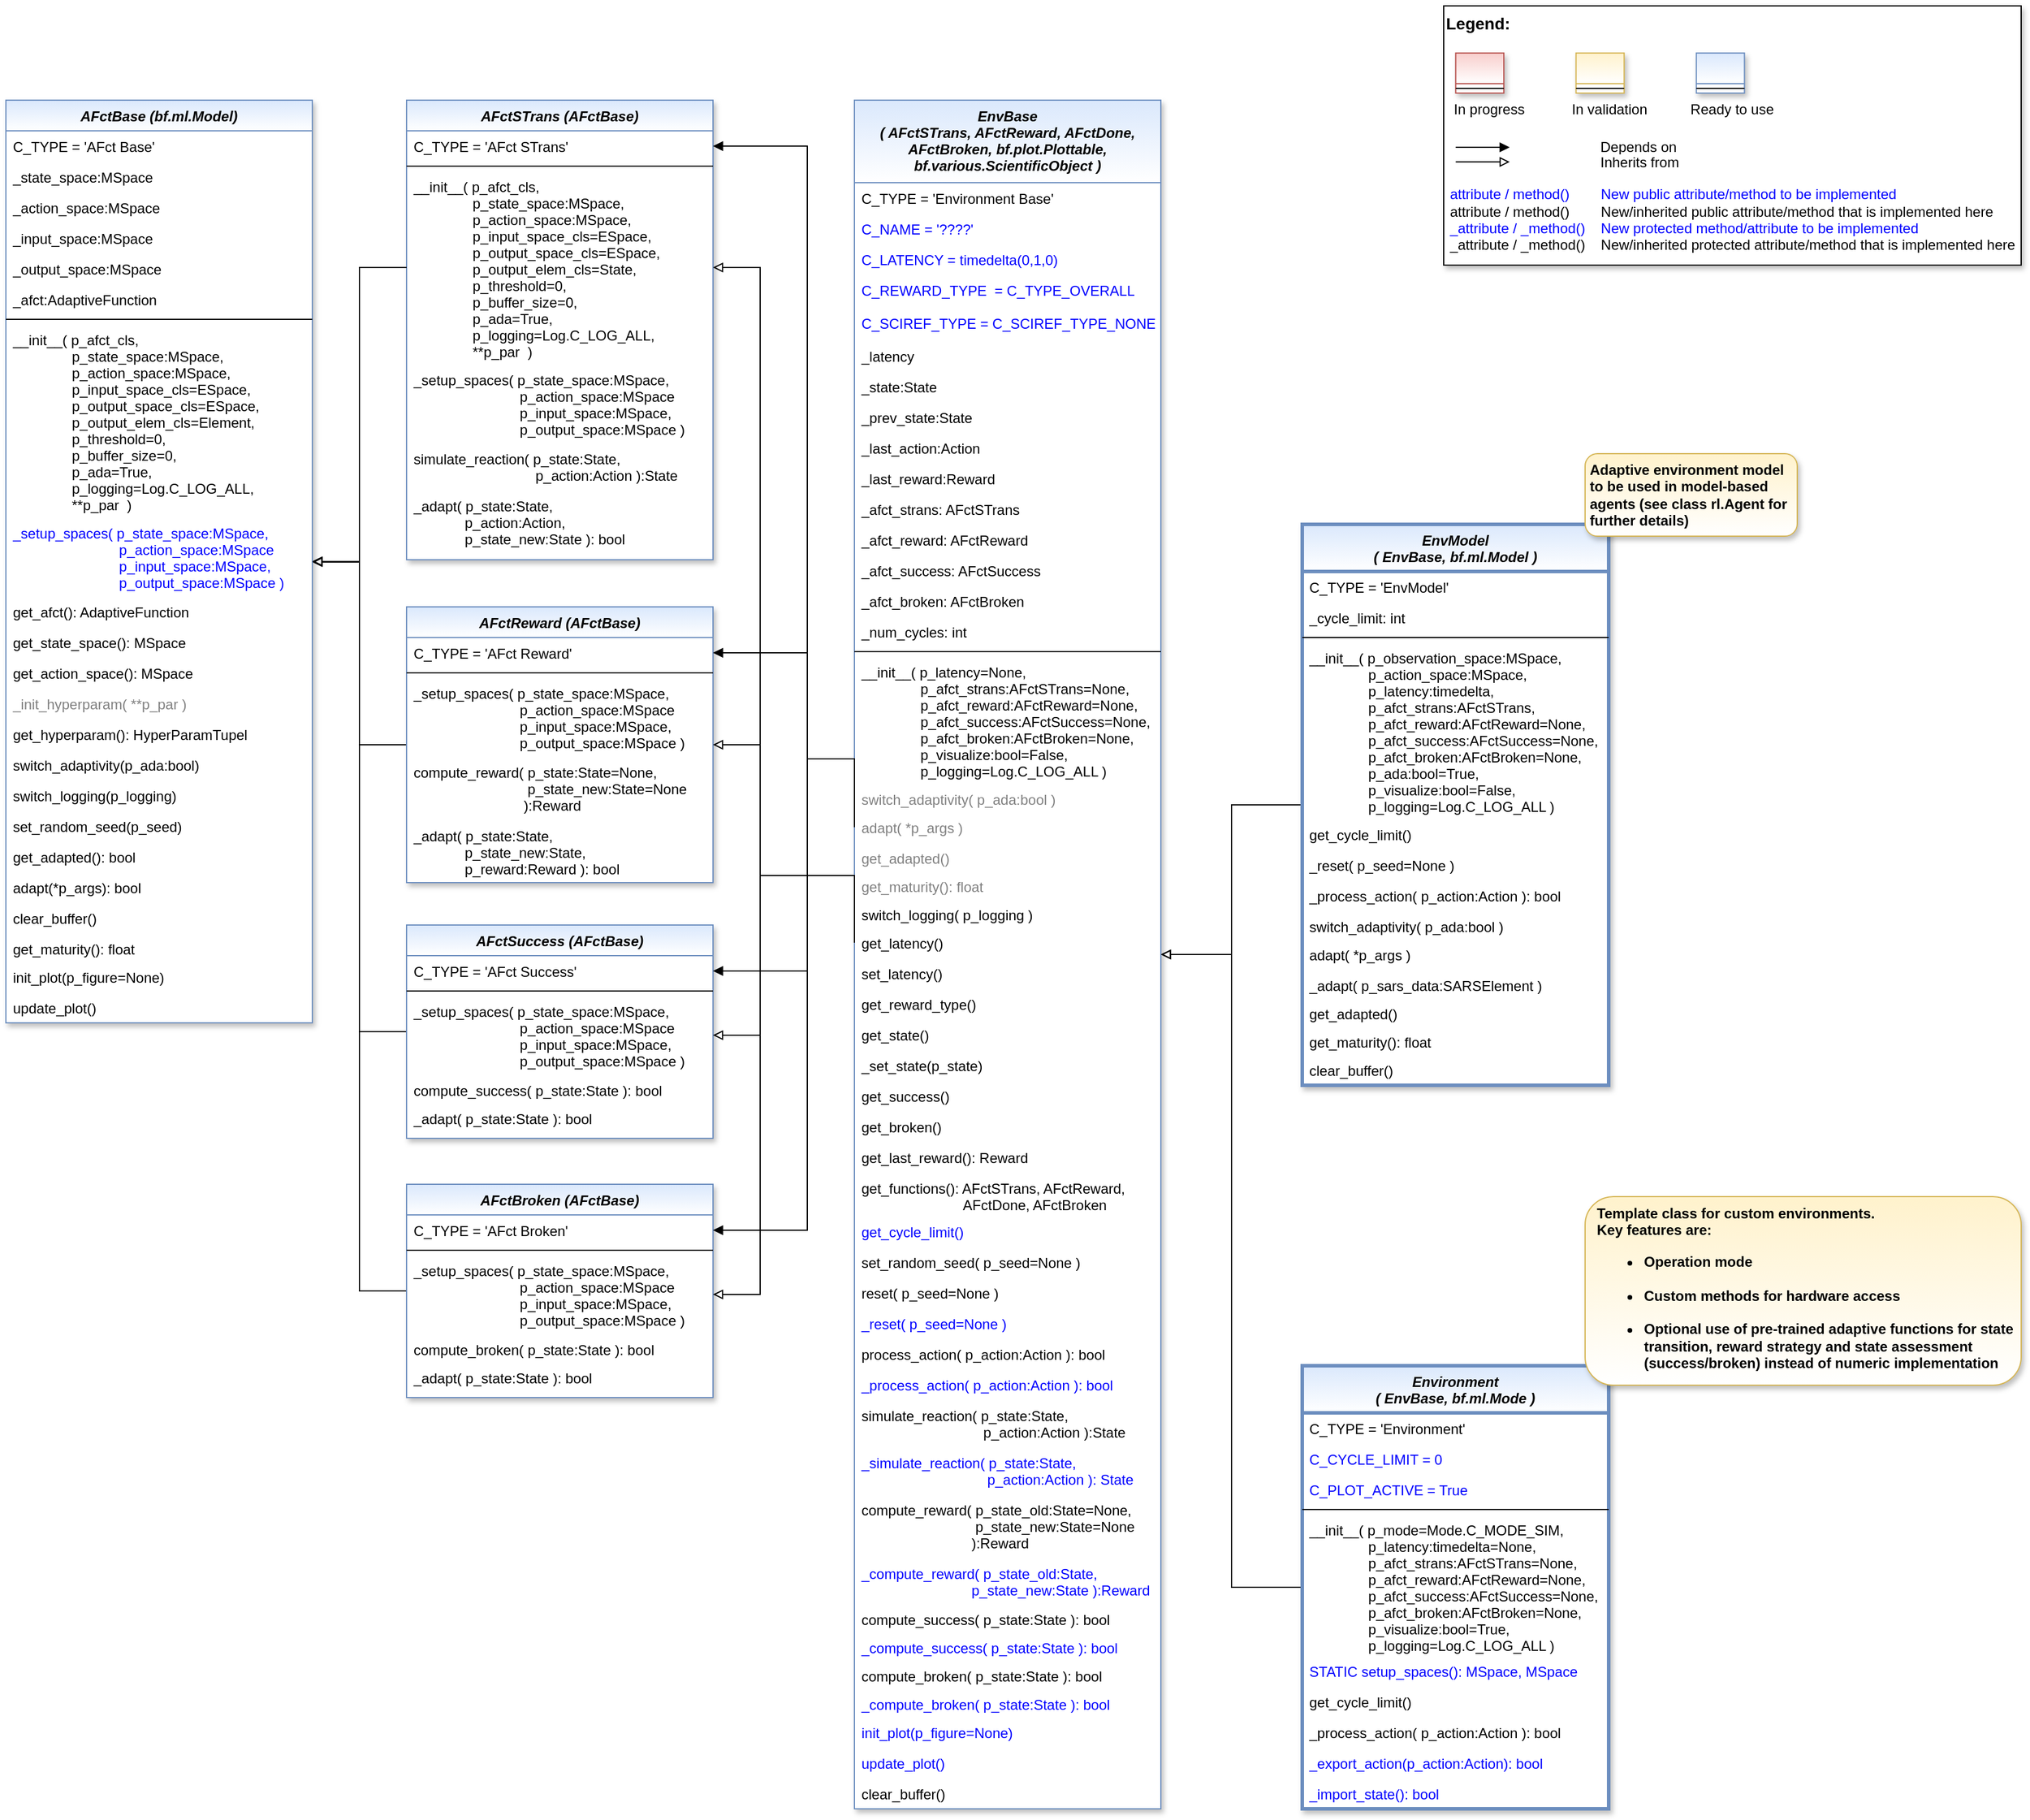 <mxfile version="20.2.8" type="device"><diagram id="C5RBs43oDa-KdzZeNtuy" name="Page-1"><mxGraphModel dx="2810" dy="1265" grid="1" gridSize="10" guides="1" tooltips="1" connect="1" arrows="1" fold="1" page="1" pageScale="1" pageWidth="2336" pageHeight="1654" math="0" shadow="0"><root><mxCell id="WIyWlLk6GJQsqaUBKTNV-0"/><mxCell id="WIyWlLk6GJQsqaUBKTNV-1" parent="WIyWlLk6GJQsqaUBKTNV-0"/><mxCell id="C6aBNJorPjyJJUNLM00n-4" style="edgeStyle=orthogonalEdgeStyle;rounded=0;orthogonalLoop=1;jettySize=auto;html=1;endArrow=block;endFill=0;" parent="WIyWlLk6GJQsqaUBKTNV-1" source="uryo6djWwB9KvB10PPW3-9" target="Yf6gx2YHQmqgPu_oZxqH-0" edge="1"><mxGeometry relative="1" as="geometry"/></mxCell><mxCell id="uryo6djWwB9KvB10PPW3-9" value="Environment &#10;( EnvBase, bf.ml.Mode )" style="swimlane;fontStyle=3;align=center;verticalAlign=top;childLayout=stackLayout;horizontal=1;startSize=40;horizontalStack=0;resizeParent=1;resizeLast=0;collapsible=1;marginBottom=0;rounded=0;shadow=1;strokeWidth=3;fillColor=#dae8fc;strokeColor=#6c8ebf;gradientColor=#ffffff;swimlaneFillColor=#ffffff;" parent="WIyWlLk6GJQsqaUBKTNV-1" vertex="1"><mxGeometry x="1140" y="1194" width="260" height="376" as="geometry"><mxRectangle x="230" y="140" width="160" height="26" as="alternateBounds"/></mxGeometry></mxCell><mxCell id="uryo6djWwB9KvB10PPW3-32" value="C_TYPE = 'Environment'" style="text;align=left;verticalAlign=top;spacingLeft=4;spacingRight=4;overflow=hidden;rotatable=0;points=[[0,0.5],[1,0.5]];portConstraint=eastwest;" parent="uryo6djWwB9KvB10PPW3-9" vertex="1"><mxGeometry y="40" width="260" height="26" as="geometry"/></mxCell><mxCell id="imDiJyJ-l1XG2hje_M3p-0" value="C_CYCLE_LIMIT = 0" style="text;align=left;verticalAlign=top;spacingLeft=4;spacingRight=4;overflow=hidden;rotatable=0;points=[[0,0.5],[1,0.5]];portConstraint=eastwest;fontColor=#0000FF;" parent="uryo6djWwB9KvB10PPW3-9" vertex="1"><mxGeometry y="66" width="260" height="26" as="geometry"/></mxCell><mxCell id="SXX4N9QSsSpDP2Yuh1ci-2" value="C_PLOT_ACTIVE = True" style="text;align=left;verticalAlign=top;spacingLeft=4;spacingRight=4;overflow=hidden;rotatable=0;points=[[0,0.5],[1,0.5]];portConstraint=eastwest;fontColor=#0000FF;" vertex="1" parent="uryo6djWwB9KvB10PPW3-9"><mxGeometry y="92" width="260" height="26" as="geometry"/></mxCell><mxCell id="uryo6djWwB9KvB10PPW3-10" value="" style="line;html=1;strokeWidth=1;align=left;verticalAlign=middle;spacingTop=-1;spacingLeft=3;spacingRight=3;rotatable=0;labelPosition=right;points=[];portConstraint=eastwest;" parent="uryo6djWwB9KvB10PPW3-9" vertex="1"><mxGeometry y="118" width="260" height="8" as="geometry"/></mxCell><mxCell id="q_jfVPxG-JSQslqw7XEv-21" value="__init__( p_mode=Mode.C_MODE_SIM,&#10;               p_latency:timedelta=None, &#10;               p_afct_strans:AFctSTrans=None,&#10;               p_afct_reward:AFctReward=None,&#10;               p_afct_success:AFctSuccess=None,&#10;               p_afct_broken:AFctBroken=None,&#10;               p_visualize:bool=True,&#10;               p_logging=Log.C_LOG_ALL )" style="text;align=left;verticalAlign=top;spacingLeft=4;spacingRight=4;overflow=hidden;rotatable=0;points=[[0,0.5],[1,0.5]];portConstraint=eastwest;" parent="uryo6djWwB9KvB10PPW3-9" vertex="1"><mxGeometry y="126" width="260" height="120" as="geometry"/></mxCell><mxCell id="Yf6gx2YHQmqgPu_oZxqH-27" value="STATIC setup_spaces(): MSpace, MSpace" style="text;align=left;verticalAlign=top;spacingLeft=4;spacingRight=4;overflow=hidden;rotatable=0;points=[[0,0.5],[1,0.5]];portConstraint=eastwest;fontColor=#0000FF;" parent="uryo6djWwB9KvB10PPW3-9" vertex="1"><mxGeometry y="246" width="260" height="26" as="geometry"/></mxCell><mxCell id="eD8tcRqZ50W5BIKhDmti-2" value="get_cycle_limit()" style="text;align=left;verticalAlign=top;spacingLeft=4;spacingRight=4;overflow=hidden;rotatable=0;points=[[0,0.5],[1,0.5]];portConstraint=eastwest;" parent="uryo6djWwB9KvB10PPW3-9" vertex="1"><mxGeometry y="272" width="260" height="26" as="geometry"/></mxCell><mxCell id="qLox5K4fzlIwR1zVl24Q-14" value="_process_action( p_action:Action ): bool" style="text;align=left;verticalAlign=top;spacingLeft=4;spacingRight=4;overflow=hidden;rotatable=0;points=[[0,0.5],[1,0.5]];portConstraint=eastwest;" parent="uryo6djWwB9KvB10PPW3-9" vertex="1"><mxGeometry y="298" width="260" height="26" as="geometry"/></mxCell><mxCell id="-_KgRcMrHpuuq7AKSyG--4" value="_export_action(p_action:Action): bool" style="text;align=left;verticalAlign=top;spacingLeft=4;spacingRight=4;overflow=hidden;rotatable=0;points=[[0,0.5],[1,0.5]];portConstraint=eastwest;fontColor=#0000FF;" parent="uryo6djWwB9KvB10PPW3-9" vertex="1"><mxGeometry y="324" width="260" height="26" as="geometry"/></mxCell><mxCell id="-_KgRcMrHpuuq7AKSyG--5" value="_import_state(): bool" style="text;align=left;verticalAlign=top;spacingLeft=4;spacingRight=4;overflow=hidden;rotatable=0;points=[[0,0.5],[1,0.5]];portConstraint=eastwest;fontColor=#0000FF;" parent="uryo6djWwB9KvB10PPW3-9" vertex="1"><mxGeometry y="350" width="260" height="26" as="geometry"/></mxCell><mxCell id="Yf6gx2YHQmqgPu_oZxqH-0" value="EnvBase &#10;( AFctSTrans, AFctReward, AFctDone, &#10;AFctBroken, bf.plot.Plottable, &#10;bf.various.ScientificObject )" style="swimlane;fontStyle=3;align=center;verticalAlign=top;childLayout=stackLayout;horizontal=1;startSize=70;horizontalStack=0;resizeParent=1;resizeLast=0;collapsible=1;marginBottom=0;rounded=0;shadow=1;strokeWidth=1;fillColor=#dae8fc;strokeColor=#6c8ebf;gradientColor=#ffffff;swimlaneFillColor=#ffffff;" parent="WIyWlLk6GJQsqaUBKTNV-1" vertex="1"><mxGeometry x="760" y="120" width="260" height="1450" as="geometry"><mxRectangle x="230" y="140" width="160" height="26" as="alternateBounds"/></mxGeometry></mxCell><mxCell id="Yf6gx2YHQmqgPu_oZxqH-1" value="C_TYPE = 'Environment Base'" style="text;align=left;verticalAlign=top;spacingLeft=4;spacingRight=4;overflow=hidden;rotatable=0;points=[[0,0.5],[1,0.5]];portConstraint=eastwest;" parent="Yf6gx2YHQmqgPu_oZxqH-0" vertex="1"><mxGeometry y="70" width="260" height="26" as="geometry"/></mxCell><mxCell id="Yf6gx2YHQmqgPu_oZxqH-2" value="C_NAME = '????'" style="text;align=left;verticalAlign=top;spacingLeft=4;spacingRight=4;overflow=hidden;rotatable=0;points=[[0,0.5],[1,0.5]];portConstraint=eastwest;fontColor=#0000FF;" parent="Yf6gx2YHQmqgPu_oZxqH-0" vertex="1"><mxGeometry y="96" width="260" height="26" as="geometry"/></mxCell><mxCell id="Yf6gx2YHQmqgPu_oZxqH-5" value="C_LATENCY = timedelta(0,1,0)" style="text;align=left;verticalAlign=top;spacingLeft=4;spacingRight=4;overflow=hidden;rotatable=0;points=[[0,0.5],[1,0.5]];portConstraint=eastwest;fontColor=#0000FF;" parent="Yf6gx2YHQmqgPu_oZxqH-0" vertex="1"><mxGeometry y="122" width="260" height="26" as="geometry"/></mxCell><mxCell id="Yf6gx2YHQmqgPu_oZxqH-6" value="C_REWARD_TYPE  = C_TYPE_OVERALL" style="text;align=left;verticalAlign=top;spacingLeft=4;spacingRight=4;overflow=hidden;rotatable=0;points=[[0,0.5],[1,0.5]];portConstraint=eastwest;fontColor=#0000FF;" parent="Yf6gx2YHQmqgPu_oZxqH-0" vertex="1"><mxGeometry y="148" width="260" height="28" as="geometry"/></mxCell><mxCell id="ITRVrxqfABSrWzMf341t-0" value="C_SCIREF_TYPE = C_SCIREF_TYPE_NONE" style="text;align=left;verticalAlign=top;spacingLeft=4;spacingRight=4;overflow=hidden;rotatable=0;points=[[0,0.5],[1,0.5]];portConstraint=eastwest;fontColor=#0000FF;" parent="Yf6gx2YHQmqgPu_oZxqH-0" vertex="1"><mxGeometry y="176" width="260" height="28" as="geometry"/></mxCell><mxCell id="0DCWFAYMtEVJNfJJVhTo-10" value="_latency" style="text;align=left;verticalAlign=top;spacingLeft=4;spacingRight=4;overflow=hidden;rotatable=0;points=[[0,0.5],[1,0.5]];portConstraint=eastwest;" parent="Yf6gx2YHQmqgPu_oZxqH-0" vertex="1"><mxGeometry y="204" width="260" height="26" as="geometry"/></mxCell><mxCell id="Yf6gx2YHQmqgPu_oZxqH-10" value="_state:State" style="text;align=left;verticalAlign=top;spacingLeft=4;spacingRight=4;overflow=hidden;rotatable=0;points=[[0,0.5],[1,0.5]];portConstraint=eastwest;" parent="Yf6gx2YHQmqgPu_oZxqH-0" vertex="1"><mxGeometry y="230" width="260" height="26" as="geometry"/></mxCell><mxCell id="V6LJlSwVhgvrL74egfXu-0" value="_prev_state:State" style="text;align=left;verticalAlign=top;spacingLeft=4;spacingRight=4;overflow=hidden;rotatable=0;points=[[0,0.5],[1,0.5]];portConstraint=eastwest;" parent="Yf6gx2YHQmqgPu_oZxqH-0" vertex="1"><mxGeometry y="256" width="260" height="26" as="geometry"/></mxCell><mxCell id="Yf6gx2YHQmqgPu_oZxqH-11" value="_last_action:Action" style="text;align=left;verticalAlign=top;spacingLeft=4;spacingRight=4;overflow=hidden;rotatable=0;points=[[0,0.5],[1,0.5]];portConstraint=eastwest;" parent="Yf6gx2YHQmqgPu_oZxqH-0" vertex="1"><mxGeometry y="282" width="260" height="26" as="geometry"/></mxCell><mxCell id="5s6djPPY-bGm6PFUIYA1-0" value="_last_reward:Reward" style="text;align=left;verticalAlign=top;spacingLeft=4;spacingRight=4;overflow=hidden;rotatable=0;points=[[0,0.5],[1,0.5]];portConstraint=eastwest;" parent="Yf6gx2YHQmqgPu_oZxqH-0" vertex="1"><mxGeometry y="308" width="260" height="26" as="geometry"/></mxCell><mxCell id="q_jfVPxG-JSQslqw7XEv-9" value="_afct_strans: AFctSTrans" style="text;align=left;verticalAlign=top;spacingLeft=4;spacingRight=4;overflow=hidden;rotatable=0;points=[[0,0.5],[1,0.5]];portConstraint=eastwest;" parent="Yf6gx2YHQmqgPu_oZxqH-0" vertex="1"><mxGeometry y="334" width="260" height="26" as="geometry"/></mxCell><mxCell id="q_jfVPxG-JSQslqw7XEv-10" value="_afct_reward: AFctReward" style="text;align=left;verticalAlign=top;spacingLeft=4;spacingRight=4;overflow=hidden;rotatable=0;points=[[0,0.5],[1,0.5]];portConstraint=eastwest;" parent="Yf6gx2YHQmqgPu_oZxqH-0" vertex="1"><mxGeometry y="360" width="260" height="26" as="geometry"/></mxCell><mxCell id="q_jfVPxG-JSQslqw7XEv-11" value="_afct_success: AFctSuccess" style="text;align=left;verticalAlign=top;spacingLeft=4;spacingRight=4;overflow=hidden;rotatable=0;points=[[0,0.5],[1,0.5]];portConstraint=eastwest;" parent="Yf6gx2YHQmqgPu_oZxqH-0" vertex="1"><mxGeometry y="386" width="260" height="26" as="geometry"/></mxCell><mxCell id="q_jfVPxG-JSQslqw7XEv-12" value="_afct_broken: AFctBroken" style="text;align=left;verticalAlign=top;spacingLeft=4;spacingRight=4;overflow=hidden;rotatable=0;points=[[0,0.5],[1,0.5]];portConstraint=eastwest;" parent="Yf6gx2YHQmqgPu_oZxqH-0" vertex="1"><mxGeometry y="412" width="260" height="26" as="geometry"/></mxCell><mxCell id="_VTCusl2i-j8E34k52bk-3" value="_num_cycles: int" style="text;align=left;verticalAlign=top;spacingLeft=4;spacingRight=4;overflow=hidden;rotatable=0;points=[[0,0.5],[1,0.5]];portConstraint=eastwest;" parent="Yf6gx2YHQmqgPu_oZxqH-0" vertex="1"><mxGeometry y="438" width="260" height="26" as="geometry"/></mxCell><mxCell id="Yf6gx2YHQmqgPu_oZxqH-15" value="" style="line;html=1;strokeWidth=1;align=left;verticalAlign=middle;spacingTop=-1;spacingLeft=3;spacingRight=3;rotatable=0;labelPosition=right;points=[];portConstraint=eastwest;" parent="Yf6gx2YHQmqgPu_oZxqH-0" vertex="1"><mxGeometry y="464" width="260" height="8" as="geometry"/></mxCell><mxCell id="SeNOftmEiJliul6dl5YY-0" value="__init__( p_latency=None, &#10;               p_afct_strans:AFctSTrans=None,&#10;               p_afct_reward:AFctReward=None,&#10;               p_afct_success:AFctSuccess=None,&#10;               p_afct_broken:AFctBroken=None,&#10;               p_visualize:bool=False,&#10;               p_logging=Log.C_LOG_ALL )" style="text;align=left;verticalAlign=top;spacingLeft=4;spacingRight=4;overflow=hidden;rotatable=0;points=[[0,0.5],[1,0.5]];portConstraint=eastwest;" parent="Yf6gx2YHQmqgPu_oZxqH-0" vertex="1"><mxGeometry y="472" width="260" height="108" as="geometry"/></mxCell><mxCell id="V6LJlSwVhgvrL74egfXu-8" value="switch_adaptivity( p_ada:bool )" style="text;align=left;verticalAlign=top;spacingLeft=4;spacingRight=4;overflow=hidden;rotatable=0;points=[[0,0.5],[1,0.5]];portConstraint=eastwest;fontColor=#808080;" parent="Yf6gx2YHQmqgPu_oZxqH-0" vertex="1"><mxGeometry y="580" width="260" height="24" as="geometry"/></mxCell><mxCell id="qLox5K4fzlIwR1zVl24Q-9" value="adapt( *p_args )" style="text;align=left;verticalAlign=top;spacingLeft=4;spacingRight=4;overflow=hidden;rotatable=0;points=[[0,0.5],[1,0.5]];portConstraint=eastwest;fontColor=#808080;" parent="Yf6gx2YHQmqgPu_oZxqH-0" vertex="1"><mxGeometry y="604" width="260" height="26" as="geometry"/></mxCell><mxCell id="GkpeT2yY8NABRpSdPmrq-1" value="get_adapted()" style="text;align=left;verticalAlign=top;spacingLeft=4;spacingRight=4;overflow=hidden;rotatable=0;points=[[0,0.5],[1,0.5]];portConstraint=eastwest;fontColor=#808080;" parent="Yf6gx2YHQmqgPu_oZxqH-0" vertex="1"><mxGeometry y="630" width="260" height="24" as="geometry"/></mxCell><mxCell id="V6LJlSwVhgvrL74egfXu-2" value="get_maturity(): float" style="text;align=left;verticalAlign=top;spacingLeft=4;spacingRight=4;overflow=hidden;rotatable=0;points=[[0,0.5],[1,0.5]];portConstraint=eastwest;fontColor=#808080;" parent="Yf6gx2YHQmqgPu_oZxqH-0" vertex="1"><mxGeometry y="654" width="260" height="24" as="geometry"/></mxCell><mxCell id="9nXfzJqSbwu4eSqYgaZp-13" value="switch_logging( p_logging )" style="text;align=left;verticalAlign=top;spacingLeft=4;spacingRight=4;overflow=hidden;rotatable=0;points=[[0,0.5],[1,0.5]];portConstraint=eastwest;" parent="Yf6gx2YHQmqgPu_oZxqH-0" vertex="1"><mxGeometry y="678" width="260" height="24" as="geometry"/></mxCell><mxCell id="Yf6gx2YHQmqgPu_oZxqH-21" value="get_latency()" style="text;align=left;verticalAlign=top;spacingLeft=4;spacingRight=4;overflow=hidden;rotatable=0;points=[[0,0.5],[1,0.5]];portConstraint=eastwest;" parent="Yf6gx2YHQmqgPu_oZxqH-0" vertex="1"><mxGeometry y="702" width="260" height="26" as="geometry"/></mxCell><mxCell id="Yf6gx2YHQmqgPu_oZxqH-22" value="set_latency()" style="text;align=left;verticalAlign=top;spacingLeft=4;spacingRight=4;overflow=hidden;rotatable=0;points=[[0,0.5],[1,0.5]];portConstraint=eastwest;" parent="Yf6gx2YHQmqgPu_oZxqH-0" vertex="1"><mxGeometry y="728" width="260" height="26" as="geometry"/></mxCell><mxCell id="Yf6gx2YHQmqgPu_oZxqH-23" value="get_reward_type()" style="text;align=left;verticalAlign=top;spacingLeft=4;spacingRight=4;overflow=hidden;rotatable=0;points=[[0,0.5],[1,0.5]];portConstraint=eastwest;" parent="Yf6gx2YHQmqgPu_oZxqH-0" vertex="1"><mxGeometry y="754" width="260" height="26" as="geometry"/></mxCell><mxCell id="Yf6gx2YHQmqgPu_oZxqH-24" value="get_state()" style="text;align=left;verticalAlign=top;spacingLeft=4;spacingRight=4;overflow=hidden;rotatable=0;points=[[0,0.5],[1,0.5]];portConstraint=eastwest;" parent="Yf6gx2YHQmqgPu_oZxqH-0" vertex="1"><mxGeometry y="780" width="260" height="26" as="geometry"/></mxCell><mxCell id="Yf6gx2YHQmqgPu_oZxqH-25" value="_set_state(p_state)" style="text;align=left;verticalAlign=top;spacingLeft=4;spacingRight=4;overflow=hidden;rotatable=0;points=[[0,0.5],[1,0.5]];portConstraint=eastwest;" parent="Yf6gx2YHQmqgPu_oZxqH-0" vertex="1"><mxGeometry y="806" width="260" height="26" as="geometry"/></mxCell><mxCell id="S08LWhpKTPSeVIC2cq2O-7" value="get_success()" style="text;align=left;verticalAlign=top;spacingLeft=4;spacingRight=4;overflow=hidden;rotatable=0;points=[[0,0.5],[1,0.5]];portConstraint=eastwest;" parent="Yf6gx2YHQmqgPu_oZxqH-0" vertex="1"><mxGeometry y="832" width="260" height="26" as="geometry"/></mxCell><mxCell id="S08LWhpKTPSeVIC2cq2O-8" value="get_broken()" style="text;align=left;verticalAlign=top;spacingLeft=4;spacingRight=4;overflow=hidden;rotatable=0;points=[[0,0.5],[1,0.5]];portConstraint=eastwest;" parent="Yf6gx2YHQmqgPu_oZxqH-0" vertex="1"><mxGeometry y="858" width="260" height="26" as="geometry"/></mxCell><mxCell id="5s6djPPY-bGm6PFUIYA1-1" value="get_last_reward(): Reward" style="text;align=left;verticalAlign=top;spacingLeft=4;spacingRight=4;overflow=hidden;rotatable=0;points=[[0,0.5],[1,0.5]];portConstraint=eastwest;" parent="Yf6gx2YHQmqgPu_oZxqH-0" vertex="1"><mxGeometry y="884" width="260" height="26" as="geometry"/></mxCell><mxCell id="qRdWSRpRnuQs9kWHyr07-0" value="get_functions(): AFctSTrans, AFctReward,&#10;                          AFctDone, AFctBroken" style="text;align=left;verticalAlign=top;spacingLeft=4;spacingRight=4;overflow=hidden;rotatable=0;points=[[0,0.5],[1,0.5]];portConstraint=eastwest;" parent="Yf6gx2YHQmqgPu_oZxqH-0" vertex="1"><mxGeometry y="910" width="260" height="37" as="geometry"/></mxCell><mxCell id="_VTCusl2i-j8E34k52bk-1" value="get_cycle_limit()" style="text;align=left;verticalAlign=top;spacingLeft=4;spacingRight=4;overflow=hidden;rotatable=0;points=[[0,0.5],[1,0.5]];portConstraint=eastwest;fontColor=#0000FF;" parent="Yf6gx2YHQmqgPu_oZxqH-0" vertex="1"><mxGeometry y="947" width="260" height="26" as="geometry"/></mxCell><mxCell id="d4oNcJHAU2SHHjKmJB1s-0" value="set_random_seed( p_seed=None )" style="text;align=left;verticalAlign=top;spacingLeft=4;spacingRight=4;overflow=hidden;rotatable=0;points=[[0,0.5],[1,0.5]];portConstraint=eastwest;" parent="Yf6gx2YHQmqgPu_oZxqH-0" vertex="1"><mxGeometry y="973" width="260" height="26" as="geometry"/></mxCell><mxCell id="_VTCusl2i-j8E34k52bk-0" value="reset( p_seed=None )" style="text;align=left;verticalAlign=top;spacingLeft=4;spacingRight=4;overflow=hidden;rotatable=0;points=[[0,0.5],[1,0.5]];portConstraint=eastwest;" parent="Yf6gx2YHQmqgPu_oZxqH-0" vertex="1"><mxGeometry y="999" width="260" height="26" as="geometry"/></mxCell><mxCell id="Yf6gx2YHQmqgPu_oZxqH-28" value="_reset( p_seed=None )" style="text;align=left;verticalAlign=top;spacingLeft=4;spacingRight=4;overflow=hidden;rotatable=0;points=[[0,0.5],[1,0.5]];portConstraint=eastwest;fontColor=#0000FF;" parent="Yf6gx2YHQmqgPu_oZxqH-0" vertex="1"><mxGeometry y="1025" width="260" height="26" as="geometry"/></mxCell><mxCell id="Yf6gx2YHQmqgPu_oZxqH-26" value="process_action( p_action:Action ): bool" style="text;align=left;verticalAlign=top;spacingLeft=4;spacingRight=4;overflow=hidden;rotatable=0;points=[[0,0.5],[1,0.5]];portConstraint=eastwest;" parent="Yf6gx2YHQmqgPu_oZxqH-0" vertex="1"><mxGeometry y="1051" width="260" height="26" as="geometry"/></mxCell><mxCell id="V6LJlSwVhgvrL74egfXu-1" value="_process_action( p_action:Action ): bool" style="text;align=left;verticalAlign=top;spacingLeft=4;spacingRight=4;overflow=hidden;rotatable=0;points=[[0,0.5],[1,0.5]];portConstraint=eastwest;fontColor=#0000FF;" parent="Yf6gx2YHQmqgPu_oZxqH-0" vertex="1"><mxGeometry y="1077" width="260" height="26" as="geometry"/></mxCell><mxCell id="qLox5K4fzlIwR1zVl24Q-11" value="simulate_reaction( p_state:State, &#10;                               p_action:Action ):State" style="text;align=left;verticalAlign=top;spacingLeft=4;spacingRight=4;overflow=hidden;rotatable=0;points=[[0,0.5],[1,0.5]];portConstraint=eastwest;" parent="Yf6gx2YHQmqgPu_oZxqH-0" vertex="1"><mxGeometry y="1103" width="260" height="40" as="geometry"/></mxCell><mxCell id="9nXfzJqSbwu4eSqYgaZp-8" value="_simulate_reaction( p_state:State, &#10;                                p_action:Action ): State" style="text;align=left;verticalAlign=top;spacingLeft=4;spacingRight=4;overflow=hidden;rotatable=0;points=[[0,0.5],[1,0.5]];portConstraint=eastwest;fontColor=#0000FF;" parent="Yf6gx2YHQmqgPu_oZxqH-0" vertex="1"><mxGeometry y="1143" width="260" height="40" as="geometry"/></mxCell><mxCell id="qLox5K4fzlIwR1zVl24Q-10" value="compute_reward( p_state_old:State=None,&#10;                             p_state_new:State=None&#10;                            ):Reward" style="text;align=left;verticalAlign=top;spacingLeft=4;spacingRight=4;overflow=hidden;rotatable=0;points=[[0,0.5],[1,0.5]];portConstraint=eastwest;" parent="Yf6gx2YHQmqgPu_oZxqH-0" vertex="1"><mxGeometry y="1183" width="260" height="54" as="geometry"/></mxCell><mxCell id="9nXfzJqSbwu4eSqYgaZp-9" value="_compute_reward( p_state_old:State,&#10;                            p_state_new:State ):Reward" style="text;align=left;verticalAlign=top;spacingLeft=4;spacingRight=4;overflow=hidden;rotatable=0;points=[[0,0.5],[1,0.5]];portConstraint=eastwest;fontColor=#0000FF;" parent="Yf6gx2YHQmqgPu_oZxqH-0" vertex="1"><mxGeometry y="1237" width="260" height="39" as="geometry"/></mxCell><mxCell id="qLox5K4fzlIwR1zVl24Q-12" value="compute_success( p_state:State ): bool" style="text;align=left;verticalAlign=top;spacingLeft=4;spacingRight=4;overflow=hidden;rotatable=0;points=[[0,0.5],[1,0.5]];portConstraint=eastwest;" parent="Yf6gx2YHQmqgPu_oZxqH-0" vertex="1"><mxGeometry y="1276" width="260" height="24" as="geometry"/></mxCell><mxCell id="9nXfzJqSbwu4eSqYgaZp-10" value="_compute_success( p_state:State ): bool" style="text;align=left;verticalAlign=top;spacingLeft=4;spacingRight=4;overflow=hidden;rotatable=0;points=[[0,0.5],[1,0.5]];portConstraint=eastwest;fontColor=#0000FF;" parent="Yf6gx2YHQmqgPu_oZxqH-0" vertex="1"><mxGeometry y="1300" width="260" height="24" as="geometry"/></mxCell><mxCell id="qLox5K4fzlIwR1zVl24Q-13" value="compute_broken( p_state:State ): bool" style="text;align=left;verticalAlign=top;spacingLeft=4;spacingRight=4;overflow=hidden;rotatable=0;points=[[0,0.5],[1,0.5]];portConstraint=eastwest;" parent="Yf6gx2YHQmqgPu_oZxqH-0" vertex="1"><mxGeometry y="1324" width="260" height="24" as="geometry"/></mxCell><mxCell id="9nXfzJqSbwu4eSqYgaZp-11" value="_compute_broken( p_state:State ): bool" style="text;align=left;verticalAlign=top;spacingLeft=4;spacingRight=4;overflow=hidden;rotatable=0;points=[[0,0.5],[1,0.5]];portConstraint=eastwest;fontColor=#0000FF;" parent="Yf6gx2YHQmqgPu_oZxqH-0" vertex="1"><mxGeometry y="1348" width="260" height="24" as="geometry"/></mxCell><mxCell id="V6LJlSwVhgvrL74egfXu-3" value="init_plot(p_figure=None)" style="text;align=left;verticalAlign=top;spacingLeft=4;spacingRight=4;overflow=hidden;rotatable=0;points=[[0,0.5],[1,0.5]];portConstraint=eastwest;fontColor=#0000FF;" parent="Yf6gx2YHQmqgPu_oZxqH-0" vertex="1"><mxGeometry y="1372" width="260" height="26" as="geometry"/></mxCell><mxCell id="V6LJlSwVhgvrL74egfXu-4" value="update_plot()" style="text;align=left;verticalAlign=top;spacingLeft=4;spacingRight=4;overflow=hidden;rotatable=0;points=[[0,0.5],[1,0.5]];portConstraint=eastwest;fontColor=#0000FF;" parent="Yf6gx2YHQmqgPu_oZxqH-0" vertex="1"><mxGeometry y="1398" width="260" height="26" as="geometry"/></mxCell><mxCell id="V6LJlSwVhgvrL74egfXu-9" value="clear_buffer()" style="text;align=left;verticalAlign=top;spacingLeft=4;spacingRight=4;overflow=hidden;rotatable=0;points=[[0,0.5],[1,0.5]];portConstraint=eastwest;" parent="Yf6gx2YHQmqgPu_oZxqH-0" vertex="1"><mxGeometry y="1424" width="260" height="26" as="geometry"/></mxCell><mxCell id="4NU2n4lJ_x6uzKBL4Te2-3" style="edgeStyle=orthogonalEdgeStyle;rounded=0;orthogonalLoop=1;jettySize=auto;html=1;endArrow=block;endFill=0;" parent="WIyWlLk6GJQsqaUBKTNV-1" source="qRdWSRpRnuQs9kWHyr07-25" target="9nXfzJqSbwu4eSqYgaZp-22" edge="1"><mxGeometry relative="1" as="geometry"/></mxCell><mxCell id="qRdWSRpRnuQs9kWHyr07-25" value="AFctReward (AFctBase)" style="swimlane;fontStyle=3;align=center;verticalAlign=top;childLayout=stackLayout;horizontal=1;startSize=26;horizontalStack=0;resizeParent=1;resizeLast=0;collapsible=1;marginBottom=0;rounded=0;shadow=1;strokeWidth=1;fillColor=#dae8fc;strokeColor=#6c8ebf;gradientColor=#ffffff;swimlaneFillColor=#ffffff;" parent="WIyWlLk6GJQsqaUBKTNV-1" vertex="1"><mxGeometry x="380" y="550" width="260" height="234" as="geometry"><mxRectangle x="230" y="140" width="160" height="26" as="alternateBounds"/></mxGeometry></mxCell><mxCell id="qRdWSRpRnuQs9kWHyr07-26" value="C_TYPE = 'AFct Reward'" style="text;align=left;verticalAlign=top;spacingLeft=4;spacingRight=4;overflow=hidden;rotatable=0;points=[[0,0.5],[1,0.5]];portConstraint=eastwest;" parent="qRdWSRpRnuQs9kWHyr07-25" vertex="1"><mxGeometry y="26" width="260" height="26" as="geometry"/></mxCell><mxCell id="qRdWSRpRnuQs9kWHyr07-27" value="" style="line;html=1;strokeWidth=1;align=left;verticalAlign=middle;spacingTop=-1;spacingLeft=3;spacingRight=3;rotatable=0;labelPosition=right;points=[];portConstraint=eastwest;" parent="qRdWSRpRnuQs9kWHyr07-25" vertex="1"><mxGeometry y="52" width="260" height="8" as="geometry"/></mxCell><mxCell id="57sD4ANeGCrkDUhMJgoV-3" value="_setup_spaces( p_state_space:MSpace,&#10;                           p_action_space:MSpace&#10;                           p_input_space:MSpace,&#10;                           p_output_space:MSpace )" style="text;align=left;verticalAlign=top;spacingLeft=4;spacingRight=4;overflow=hidden;rotatable=0;points=[[0,0.5],[1,0.5]];portConstraint=eastwest;" parent="qRdWSRpRnuQs9kWHyr07-25" vertex="1"><mxGeometry y="60" width="260" height="67" as="geometry"/></mxCell><mxCell id="Zqu0_7ksh0mKDehXw9Cf-43" value="compute_reward( p_state:State=None,&#10;                             p_state_new:State=None&#10;                            ):Reward" style="text;align=left;verticalAlign=top;spacingLeft=4;spacingRight=4;overflow=hidden;rotatable=0;points=[[0,0.5],[1,0.5]];portConstraint=eastwest;" parent="qRdWSRpRnuQs9kWHyr07-25" vertex="1"><mxGeometry y="127" width="260" height="54" as="geometry"/></mxCell><mxCell id="qLox5K4fzlIwR1zVl24Q-0" value="_adapt( p_state:State, &#10;             p_state_new:State,&#10;             p_reward:Reward ): bool" style="text;align=left;verticalAlign=top;spacingLeft=4;spacingRight=4;overflow=hidden;rotatable=0;points=[[0,0.5],[1,0.5]];portConstraint=eastwest;" parent="qRdWSRpRnuQs9kWHyr07-25" vertex="1"><mxGeometry y="181" width="260" height="53" as="geometry"/></mxCell><mxCell id="4NU2n4lJ_x6uzKBL4Te2-4" style="edgeStyle=orthogonalEdgeStyle;rounded=0;orthogonalLoop=1;jettySize=auto;html=1;endArrow=block;endFill=0;" parent="WIyWlLk6GJQsqaUBKTNV-1" source="Zqu0_7ksh0mKDehXw9Cf-45" target="9nXfzJqSbwu4eSqYgaZp-22" edge="1"><mxGeometry relative="1" as="geometry"/></mxCell><mxCell id="Zqu0_7ksh0mKDehXw9Cf-45" value="AFctSuccess (AFctBase)" style="swimlane;fontStyle=3;align=center;verticalAlign=top;childLayout=stackLayout;horizontal=1;startSize=26;horizontalStack=0;resizeParent=1;resizeLast=0;collapsible=1;marginBottom=0;rounded=0;shadow=1;strokeWidth=1;fillColor=#dae8fc;strokeColor=#6c8ebf;gradientColor=#ffffff;swimlaneFillColor=#ffffff;" parent="WIyWlLk6GJQsqaUBKTNV-1" vertex="1"><mxGeometry x="380" y="820" width="260" height="181" as="geometry"><mxRectangle x="230" y="140" width="160" height="26" as="alternateBounds"/></mxGeometry></mxCell><mxCell id="Zqu0_7ksh0mKDehXw9Cf-46" value="C_TYPE = 'AFct Success'" style="text;align=left;verticalAlign=top;spacingLeft=4;spacingRight=4;overflow=hidden;rotatable=0;points=[[0,0.5],[1,0.5]];portConstraint=eastwest;" parent="Zqu0_7ksh0mKDehXw9Cf-45" vertex="1"><mxGeometry y="26" width="260" height="26" as="geometry"/></mxCell><mxCell id="Zqu0_7ksh0mKDehXw9Cf-47" value="" style="line;html=1;strokeWidth=1;align=left;verticalAlign=middle;spacingTop=-1;spacingLeft=3;spacingRight=3;rotatable=0;labelPosition=right;points=[];portConstraint=eastwest;" parent="Zqu0_7ksh0mKDehXw9Cf-45" vertex="1"><mxGeometry y="52" width="260" height="8" as="geometry"/></mxCell><mxCell id="57sD4ANeGCrkDUhMJgoV-1" value="_setup_spaces( p_state_space:MSpace,&#10;                           p_action_space:MSpace&#10;                           p_input_space:MSpace,&#10;                           p_output_space:MSpace )" style="text;align=left;verticalAlign=top;spacingLeft=4;spacingRight=4;overflow=hidden;rotatable=0;points=[[0,0.5],[1,0.5]];portConstraint=eastwest;" parent="Zqu0_7ksh0mKDehXw9Cf-45" vertex="1"><mxGeometry y="60" width="260" height="67" as="geometry"/></mxCell><mxCell id="Zqu0_7ksh0mKDehXw9Cf-49" value="compute_success( p_state:State ): bool" style="text;align=left;verticalAlign=top;spacingLeft=4;spacingRight=4;overflow=hidden;rotatable=0;points=[[0,0.5],[1,0.5]];portConstraint=eastwest;" parent="Zqu0_7ksh0mKDehXw9Cf-45" vertex="1"><mxGeometry y="127" width="260" height="24" as="geometry"/></mxCell><mxCell id="qLox5K4fzlIwR1zVl24Q-3" value="_adapt( p_state:State ): bool" style="text;align=left;verticalAlign=top;spacingLeft=4;spacingRight=4;overflow=hidden;rotatable=0;points=[[0,0.5],[1,0.5]];portConstraint=eastwest;" parent="Zqu0_7ksh0mKDehXw9Cf-45" vertex="1"><mxGeometry y="151" width="260" height="30" as="geometry"/></mxCell><mxCell id="4NU2n4lJ_x6uzKBL4Te2-5" style="edgeStyle=orthogonalEdgeStyle;rounded=0;orthogonalLoop=1;jettySize=auto;html=1;endArrow=block;endFill=0;" parent="WIyWlLk6GJQsqaUBKTNV-1" source="Zqu0_7ksh0mKDehXw9Cf-51" edge="1"><mxGeometry relative="1" as="geometry"><mxPoint x="300" y="512" as="targetPoint"/><Array as="points"><mxPoint x="340" y="1131"/><mxPoint x="340" y="512"/></Array></mxGeometry></mxCell><mxCell id="Zqu0_7ksh0mKDehXw9Cf-51" value="AFctBroken (AFctBase)" style="swimlane;fontStyle=3;align=center;verticalAlign=top;childLayout=stackLayout;horizontal=1;startSize=26;horizontalStack=0;resizeParent=1;resizeLast=0;collapsible=1;marginBottom=0;rounded=0;shadow=1;strokeWidth=1;fillColor=#dae8fc;strokeColor=#6c8ebf;gradientColor=#ffffff;swimlaneFillColor=#ffffff;" parent="WIyWlLk6GJQsqaUBKTNV-1" vertex="1"><mxGeometry x="380" y="1040" width="260" height="181" as="geometry"><mxRectangle x="230" y="140" width="160" height="26" as="alternateBounds"/></mxGeometry></mxCell><mxCell id="Zqu0_7ksh0mKDehXw9Cf-52" value="C_TYPE = 'AFct Broken'" style="text;align=left;verticalAlign=top;spacingLeft=4;spacingRight=4;overflow=hidden;rotatable=0;points=[[0,0.5],[1,0.5]];portConstraint=eastwest;" parent="Zqu0_7ksh0mKDehXw9Cf-51" vertex="1"><mxGeometry y="26" width="260" height="26" as="geometry"/></mxCell><mxCell id="Zqu0_7ksh0mKDehXw9Cf-53" value="" style="line;html=1;strokeWidth=1;align=left;verticalAlign=middle;spacingTop=-1;spacingLeft=3;spacingRight=3;rotatable=0;labelPosition=right;points=[];portConstraint=eastwest;" parent="Zqu0_7ksh0mKDehXw9Cf-51" vertex="1"><mxGeometry y="52" width="260" height="8" as="geometry"/></mxCell><mxCell id="57sD4ANeGCrkDUhMJgoV-2" value="_setup_spaces( p_state_space:MSpace,&#10;                           p_action_space:MSpace&#10;                           p_input_space:MSpace,&#10;                           p_output_space:MSpace )" style="text;align=left;verticalAlign=top;spacingLeft=4;spacingRight=4;overflow=hidden;rotatable=0;points=[[0,0.5],[1,0.5]];portConstraint=eastwest;" parent="Zqu0_7ksh0mKDehXw9Cf-51" vertex="1"><mxGeometry y="60" width="260" height="67" as="geometry"/></mxCell><mxCell id="Zqu0_7ksh0mKDehXw9Cf-55" value="compute_broken( p_state:State ): bool" style="text;align=left;verticalAlign=top;spacingLeft=4;spacingRight=4;overflow=hidden;rotatable=0;points=[[0,0.5],[1,0.5]];portConstraint=eastwest;" parent="Zqu0_7ksh0mKDehXw9Cf-51" vertex="1"><mxGeometry y="127" width="260" height="24" as="geometry"/></mxCell><mxCell id="Zqu0_7ksh0mKDehXw9Cf-56" value="_adapt( p_state:State ): bool" style="text;align=left;verticalAlign=top;spacingLeft=4;spacingRight=4;overflow=hidden;rotatable=0;points=[[0,0.5],[1,0.5]];portConstraint=eastwest;" parent="Zqu0_7ksh0mKDehXw9Cf-51" vertex="1"><mxGeometry y="151" width="260" height="30" as="geometry"/></mxCell><mxCell id="Zqu0_7ksh0mKDehXw9Cf-10" value="AFctSTrans (AFctBase)" style="swimlane;fontStyle=3;align=center;verticalAlign=top;childLayout=stackLayout;horizontal=1;startSize=26;horizontalStack=0;resizeParent=1;resizeLast=0;collapsible=1;marginBottom=0;rounded=0;shadow=1;strokeWidth=1;fillColor=#dae8fc;strokeColor=#6c8ebf;gradientColor=#ffffff;swimlaneFillColor=#ffffff;" parent="WIyWlLk6GJQsqaUBKTNV-1" vertex="1"><mxGeometry x="380" y="120" width="260" height="390" as="geometry"><mxRectangle x="230" y="140" width="160" height="26" as="alternateBounds"/></mxGeometry></mxCell><mxCell id="Zqu0_7ksh0mKDehXw9Cf-11" value="C_TYPE = 'AFct STrans'" style="text;align=left;verticalAlign=top;spacingLeft=4;spacingRight=4;overflow=hidden;rotatable=0;points=[[0,0.5],[1,0.5]];portConstraint=eastwest;" parent="Zqu0_7ksh0mKDehXw9Cf-10" vertex="1"><mxGeometry y="26" width="260" height="26" as="geometry"/></mxCell><mxCell id="Zqu0_7ksh0mKDehXw9Cf-12" value="" style="line;html=1;strokeWidth=1;align=left;verticalAlign=middle;spacingTop=-1;spacingLeft=3;spacingRight=3;rotatable=0;labelPosition=right;points=[];portConstraint=eastwest;" parent="Zqu0_7ksh0mKDehXw9Cf-10" vertex="1"><mxGeometry y="52" width="260" height="8" as="geometry"/></mxCell><mxCell id="MUDc0-kVXtxc5aC2oVAI-0" value="__init__( p_afct_cls,&#10;               p_state_space:MSpace,&#10;               p_action_space:MSpace,&#10;               p_input_space_cls=ESpace,&#10;               p_output_space_cls=ESpace,&#10;               p_output_elem_cls=State,&#10;               p_threshold=0,&#10;               p_buffer_size=0,&#10;               p_ada=True, &#10;               p_logging=Log.C_LOG_ALL,&#10;               **p_par  )" style="text;align=left;verticalAlign=top;spacingLeft=4;spacingRight=4;overflow=hidden;rotatable=0;points=[[0,0.5],[1,0.5]];portConstraint=eastwest;" parent="Zqu0_7ksh0mKDehXw9Cf-10" vertex="1"><mxGeometry y="60" width="260" height="164" as="geometry"/></mxCell><mxCell id="57sD4ANeGCrkDUhMJgoV-0" value="_setup_spaces( p_state_space:MSpace,&#10;                           p_action_space:MSpace&#10;                           p_input_space:MSpace,&#10;                           p_output_space:MSpace )" style="text;align=left;verticalAlign=top;spacingLeft=4;spacingRight=4;overflow=hidden;rotatable=0;points=[[0,0.5],[1,0.5]];portConstraint=eastwest;" parent="Zqu0_7ksh0mKDehXw9Cf-10" vertex="1"><mxGeometry y="224" width="260" height="67" as="geometry"/></mxCell><mxCell id="qLox5K4fzlIwR1zVl24Q-4" value="simulate_reaction( p_state:State, &#10;                               p_action:Action ):State" style="text;align=left;verticalAlign=top;spacingLeft=4;spacingRight=4;overflow=hidden;rotatable=0;points=[[0,0.5],[1,0.5]];portConstraint=eastwest;" parent="Zqu0_7ksh0mKDehXw9Cf-10" vertex="1"><mxGeometry y="291" width="260" height="40" as="geometry"/></mxCell><mxCell id="qLox5K4fzlIwR1zVl24Q-1" value="_adapt( p_state:State, &#10;             p_action:Action,&#10;             p_state_new:State ): bool" style="text;align=left;verticalAlign=top;spacingLeft=4;spacingRight=4;overflow=hidden;rotatable=0;points=[[0,0.5],[1,0.5]];portConstraint=eastwest;" parent="Zqu0_7ksh0mKDehXw9Cf-10" vertex="1"><mxGeometry y="331" width="260" height="54" as="geometry"/></mxCell><mxCell id="9nXfzJqSbwu4eSqYgaZp-22" value="AFctBase (bf.ml.Model)" style="swimlane;fontStyle=3;align=center;verticalAlign=top;childLayout=stackLayout;horizontal=1;startSize=26;horizontalStack=0;resizeParent=1;resizeLast=0;collapsible=1;marginBottom=0;rounded=0;shadow=1;strokeWidth=1;fillColor=#dae8fc;strokeColor=#6c8ebf;gradientColor=#ffffff;swimlaneFillColor=#ffffff;" parent="WIyWlLk6GJQsqaUBKTNV-1" vertex="1"><mxGeometry x="40" y="120" width="260" height="783" as="geometry"><mxRectangle x="230" y="140" width="160" height="26" as="alternateBounds"/></mxGeometry></mxCell><mxCell id="9nXfzJqSbwu4eSqYgaZp-23" value="C_TYPE = 'AFct Base'" style="text;align=left;verticalAlign=top;spacingLeft=4;spacingRight=4;overflow=hidden;rotatable=0;points=[[0,0.5],[1,0.5]];portConstraint=eastwest;" parent="9nXfzJqSbwu4eSqYgaZp-22" vertex="1"><mxGeometry y="26" width="260" height="26" as="geometry"/></mxCell><mxCell id="9nXfzJqSbwu4eSqYgaZp-24" value="_state_space:MSpace" style="text;align=left;verticalAlign=top;spacingLeft=4;spacingRight=4;overflow=hidden;rotatable=0;points=[[0,0.5],[1,0.5]];portConstraint=eastwest;" parent="9nXfzJqSbwu4eSqYgaZp-22" vertex="1"><mxGeometry y="52" width="260" height="26" as="geometry"/></mxCell><mxCell id="KWu8KBF587eER1y3vcXD-2" value="_action_space:MSpace" style="text;align=left;verticalAlign=top;spacingLeft=4;spacingRight=4;overflow=hidden;rotatable=0;points=[[0,0.5],[1,0.5]];portConstraint=eastwest;" parent="9nXfzJqSbwu4eSqYgaZp-22" vertex="1"><mxGeometry y="78" width="260" height="26" as="geometry"/></mxCell><mxCell id="KWu8KBF587eER1y3vcXD-3" value="_input_space:MSpace" style="text;align=left;verticalAlign=top;spacingLeft=4;spacingRight=4;overflow=hidden;rotatable=0;points=[[0,0.5],[1,0.5]];portConstraint=eastwest;" parent="9nXfzJqSbwu4eSqYgaZp-22" vertex="1"><mxGeometry y="104" width="260" height="26" as="geometry"/></mxCell><mxCell id="KWu8KBF587eER1y3vcXD-4" value="_output_space:MSpace" style="text;align=left;verticalAlign=top;spacingLeft=4;spacingRight=4;overflow=hidden;rotatable=0;points=[[0,0.5],[1,0.5]];portConstraint=eastwest;" parent="9nXfzJqSbwu4eSqYgaZp-22" vertex="1"><mxGeometry y="130" width="260" height="26" as="geometry"/></mxCell><mxCell id="KWu8KBF587eER1y3vcXD-0" value="_afct:AdaptiveFunction" style="text;align=left;verticalAlign=top;spacingLeft=4;spacingRight=4;overflow=hidden;rotatable=0;points=[[0,0.5],[1,0.5]];portConstraint=eastwest;" parent="9nXfzJqSbwu4eSqYgaZp-22" vertex="1"><mxGeometry y="156" width="260" height="26" as="geometry"/></mxCell><mxCell id="9nXfzJqSbwu4eSqYgaZp-25" value="" style="line;html=1;strokeWidth=1;align=left;verticalAlign=middle;spacingTop=-1;spacingLeft=3;spacingRight=3;rotatable=0;labelPosition=right;points=[];portConstraint=eastwest;" parent="9nXfzJqSbwu4eSqYgaZp-22" vertex="1"><mxGeometry y="182" width="260" height="8" as="geometry"/></mxCell><mxCell id="9nXfzJqSbwu4eSqYgaZp-26" value="__init__( p_afct_cls,&#10;               p_state_space:MSpace,&#10;               p_action_space:MSpace,&#10;               p_input_space_cls=ESpace,&#10;               p_output_space_cls=ESpace,&#10;               p_output_elem_cls=Element,&#10;               p_threshold=0,&#10;               p_buffer_size=0,&#10;               p_ada=True, &#10;               p_logging=Log.C_LOG_ALL,&#10;               **p_par  )" style="text;align=left;verticalAlign=top;spacingLeft=4;spacingRight=4;overflow=hidden;rotatable=0;points=[[0,0.5],[1,0.5]];portConstraint=eastwest;" parent="9nXfzJqSbwu4eSqYgaZp-22" vertex="1"><mxGeometry y="190" width="260" height="164" as="geometry"/></mxCell><mxCell id="KWu8KBF587eER1y3vcXD-1" value="_setup_spaces( p_state_space:MSpace,&#10;                           p_action_space:MSpace&#10;                           p_input_space:MSpace,&#10;                           p_output_space:MSpace )" style="text;align=left;verticalAlign=top;spacingLeft=4;spacingRight=4;overflow=hidden;rotatable=0;points=[[0,0.5],[1,0.5]];portConstraint=eastwest;fontColor=#0000FF;" parent="9nXfzJqSbwu4eSqYgaZp-22" vertex="1"><mxGeometry y="354" width="260" height="67" as="geometry"/></mxCell><mxCell id="9nXfzJqSbwu4eSqYgaZp-27" value="get_afct(): AdaptiveFunction" style="text;align=left;verticalAlign=top;spacingLeft=4;spacingRight=4;overflow=hidden;rotatable=0;points=[[0,0.5],[1,0.5]];portConstraint=eastwest;" parent="9nXfzJqSbwu4eSqYgaZp-22" vertex="1"><mxGeometry y="421" width="260" height="26" as="geometry"/></mxCell><mxCell id="9nXfzJqSbwu4eSqYgaZp-28" value="get_state_space(): MSpace" style="text;align=left;verticalAlign=top;spacingLeft=4;spacingRight=4;overflow=hidden;rotatable=0;points=[[0,0.5],[1,0.5]];portConstraint=eastwest;" parent="9nXfzJqSbwu4eSqYgaZp-22" vertex="1"><mxGeometry y="447" width="260" height="26" as="geometry"/></mxCell><mxCell id="KWu8KBF587eER1y3vcXD-5" value="get_action_space(): MSpace" style="text;align=left;verticalAlign=top;spacingLeft=4;spacingRight=4;overflow=hidden;rotatable=0;points=[[0,0.5],[1,0.5]];portConstraint=eastwest;" parent="9nXfzJqSbwu4eSqYgaZp-22" vertex="1"><mxGeometry y="473" width="260" height="26" as="geometry"/></mxCell><mxCell id="KWu8KBF587eER1y3vcXD-6" value="_init_hyperparam( **p_par )" style="text;align=left;verticalAlign=top;spacingLeft=4;spacingRight=4;overflow=hidden;rotatable=0;points=[[0,0.5],[1,0.5]];portConstraint=eastwest;fontColor=#808080;" parent="9nXfzJqSbwu4eSqYgaZp-22" vertex="1"><mxGeometry y="499" width="260" height="26" as="geometry"/></mxCell><mxCell id="KWu8KBF587eER1y3vcXD-7" value="get_hyperparam(): HyperParamTupel" style="text;align=left;verticalAlign=top;spacingLeft=4;spacingRight=4;overflow=hidden;rotatable=0;points=[[0,0.5],[1,0.5]];portConstraint=eastwest;" parent="9nXfzJqSbwu4eSqYgaZp-22" vertex="1"><mxGeometry y="525" width="260" height="26" as="geometry"/></mxCell><mxCell id="KWu8KBF587eER1y3vcXD-8" value="switch_adaptivity(p_ada:bool)" style="text;align=left;verticalAlign=top;spacingLeft=4;spacingRight=4;overflow=hidden;rotatable=0;points=[[0,0.5],[1,0.5]];portConstraint=eastwest;" parent="9nXfzJqSbwu4eSqYgaZp-22" vertex="1"><mxGeometry y="551" width="260" height="26" as="geometry"/></mxCell><mxCell id="KWu8KBF587eER1y3vcXD-9" value="switch_logging(p_logging)" style="text;align=left;verticalAlign=top;spacingLeft=4;spacingRight=4;overflow=hidden;rotatable=0;points=[[0,0.5],[1,0.5]];portConstraint=eastwest;" parent="9nXfzJqSbwu4eSqYgaZp-22" vertex="1"><mxGeometry y="577" width="260" height="26" as="geometry"/></mxCell><mxCell id="KWu8KBF587eER1y3vcXD-10" value="set_random_seed(p_seed)" style="text;align=left;verticalAlign=top;spacingLeft=4;spacingRight=4;overflow=hidden;rotatable=0;points=[[0,0.5],[1,0.5]];portConstraint=eastwest;" parent="9nXfzJqSbwu4eSqYgaZp-22" vertex="1"><mxGeometry y="603" width="260" height="26" as="geometry"/></mxCell><mxCell id="KWu8KBF587eER1y3vcXD-11" value="get_adapted(): bool" style="text;align=left;verticalAlign=top;spacingLeft=4;spacingRight=4;overflow=hidden;rotatable=0;points=[[0,0.5],[1,0.5]];portConstraint=eastwest;" parent="9nXfzJqSbwu4eSqYgaZp-22" vertex="1"><mxGeometry y="629" width="260" height="26" as="geometry"/></mxCell><mxCell id="KWu8KBF587eER1y3vcXD-12" value="adapt(*p_args): bool" style="text;align=left;verticalAlign=top;spacingLeft=4;spacingRight=4;overflow=hidden;rotatable=0;points=[[0,0.5],[1,0.5]];portConstraint=eastwest;" parent="9nXfzJqSbwu4eSqYgaZp-22" vertex="1"><mxGeometry y="655" width="260" height="26" as="geometry"/></mxCell><mxCell id="KWu8KBF587eER1y3vcXD-13" value="clear_buffer()" style="text;align=left;verticalAlign=top;spacingLeft=4;spacingRight=4;overflow=hidden;rotatable=0;points=[[0,0.5],[1,0.5]];portConstraint=eastwest;" parent="9nXfzJqSbwu4eSqYgaZp-22" vertex="1"><mxGeometry y="681" width="260" height="26" as="geometry"/></mxCell><mxCell id="qLox5K4fzlIwR1zVl24Q-16" value="get_maturity(): float" style="text;align=left;verticalAlign=top;spacingLeft=4;spacingRight=4;overflow=hidden;rotatable=0;points=[[0,0.5],[1,0.5]];portConstraint=eastwest;" parent="9nXfzJqSbwu4eSqYgaZp-22" vertex="1"><mxGeometry y="707" width="260" height="24" as="geometry"/></mxCell><mxCell id="KWu8KBF587eER1y3vcXD-14" value="init_plot(p_figure=None)" style="text;align=left;verticalAlign=top;spacingLeft=4;spacingRight=4;overflow=hidden;rotatable=0;points=[[0,0.5],[1,0.5]];portConstraint=eastwest;" parent="9nXfzJqSbwu4eSqYgaZp-22" vertex="1"><mxGeometry y="731" width="260" height="26" as="geometry"/></mxCell><mxCell id="KWu8KBF587eER1y3vcXD-15" value="update_plot()" style="text;align=left;verticalAlign=top;spacingLeft=4;spacingRight=4;overflow=hidden;rotatable=0;points=[[0,0.5],[1,0.5]];portConstraint=eastwest;" parent="9nXfzJqSbwu4eSqYgaZp-22" vertex="1"><mxGeometry y="757" width="260" height="26" as="geometry"/></mxCell><mxCell id="4NU2n4lJ_x6uzKBL4Te2-2" style="edgeStyle=orthogonalEdgeStyle;rounded=0;orthogonalLoop=1;jettySize=auto;html=1;endArrow=block;endFill=0;" parent="WIyWlLk6GJQsqaUBKTNV-1" source="MUDc0-kVXtxc5aC2oVAI-0" target="9nXfzJqSbwu4eSqYgaZp-22" edge="1"><mxGeometry relative="1" as="geometry"/></mxCell><mxCell id="4NU2n4lJ_x6uzKBL4Te2-10" style="edgeStyle=orthogonalEdgeStyle;rounded=0;orthogonalLoop=1;jettySize=auto;html=1;endArrow=block;endFill=0;entryX=1;entryY=0.5;entryDx=0;entryDy=0;" parent="WIyWlLk6GJQsqaUBKTNV-1" target="MUDc0-kVXtxc5aC2oVAI-0" edge="1"><mxGeometry relative="1" as="geometry"><Array as="points"><mxPoint x="680" y="778"/><mxPoint x="680" y="262"/></Array><mxPoint x="760" y="778" as="sourcePoint"/></mxGeometry></mxCell><mxCell id="4NU2n4lJ_x6uzKBL4Te2-11" style="edgeStyle=orthogonalEdgeStyle;rounded=0;orthogonalLoop=1;jettySize=auto;html=1;endArrow=block;endFill=0;exitX=0;exitY=0.5;exitDx=0;exitDy=0;" parent="WIyWlLk6GJQsqaUBKTNV-1" source="Yf6gx2YHQmqgPu_oZxqH-21" target="qRdWSRpRnuQs9kWHyr07-25" edge="1"><mxGeometry relative="1" as="geometry"><Array as="points"><mxPoint x="680" y="778"/><mxPoint x="680" y="667"/></Array></mxGeometry></mxCell><mxCell id="4NU2n4lJ_x6uzKBL4Te2-12" style="edgeStyle=orthogonalEdgeStyle;rounded=0;orthogonalLoop=1;jettySize=auto;html=1;entryX=1;entryY=0.5;entryDx=0;entryDy=0;endArrow=block;endFill=0;" parent="WIyWlLk6GJQsqaUBKTNV-1" target="57sD4ANeGCrkDUhMJgoV-1" edge="1"><mxGeometry relative="1" as="geometry"><Array as="points"><mxPoint x="680" y="778"/><mxPoint x="680" y="914"/></Array><mxPoint x="760" y="778" as="sourcePoint"/></mxGeometry></mxCell><mxCell id="4NU2n4lJ_x6uzKBL4Te2-13" style="edgeStyle=orthogonalEdgeStyle;rounded=0;orthogonalLoop=1;jettySize=auto;html=1;entryX=1;entryY=0.5;entryDx=0;entryDy=0;endArrow=block;endFill=0;" parent="WIyWlLk6GJQsqaUBKTNV-1" target="57sD4ANeGCrkDUhMJgoV-2" edge="1"><mxGeometry relative="1" as="geometry"><Array as="points"><mxPoint x="680" y="778"/><mxPoint x="680" y="1134"/></Array><mxPoint x="760" y="778" as="sourcePoint"/></mxGeometry></mxCell><mxCell id="4NU2n4lJ_x6uzKBL4Te2-14" style="edgeStyle=orthogonalEdgeStyle;rounded=0;orthogonalLoop=1;jettySize=auto;html=1;entryX=1;entryY=0.5;entryDx=0;entryDy=0;endArrow=block;endFill=1;" parent="WIyWlLk6GJQsqaUBKTNV-1" target="Zqu0_7ksh0mKDehXw9Cf-11" edge="1"><mxGeometry relative="1" as="geometry"><Array as="points"><mxPoint x="720" y="679"/><mxPoint x="720" y="159"/></Array><mxPoint x="760" y="679" as="sourcePoint"/></mxGeometry></mxCell><mxCell id="4NU2n4lJ_x6uzKBL4Te2-15" style="edgeStyle=orthogonalEdgeStyle;rounded=0;orthogonalLoop=1;jettySize=auto;html=1;entryX=1;entryY=0.5;entryDx=0;entryDy=0;endArrow=block;endFill=1;exitX=0;exitY=0.5;exitDx=0;exitDy=0;" parent="WIyWlLk6GJQsqaUBKTNV-1" source="qLox5K4fzlIwR1zVl24Q-9" target="qRdWSRpRnuQs9kWHyr07-26" edge="1"><mxGeometry relative="1" as="geometry"><Array as="points"><mxPoint x="760" y="679"/><mxPoint x="720" y="679"/><mxPoint x="720" y="589"/></Array></mxGeometry></mxCell><mxCell id="4NU2n4lJ_x6uzKBL4Te2-16" style="edgeStyle=orthogonalEdgeStyle;rounded=0;orthogonalLoop=1;jettySize=auto;html=1;entryX=1;entryY=0.5;entryDx=0;entryDy=0;endArrow=block;endFill=1;" parent="WIyWlLk6GJQsqaUBKTNV-1" target="Zqu0_7ksh0mKDehXw9Cf-46" edge="1"><mxGeometry relative="1" as="geometry"><Array as="points"><mxPoint x="720" y="679"/><mxPoint x="720" y="859"/></Array><mxPoint x="760" y="679" as="sourcePoint"/></mxGeometry></mxCell><mxCell id="4NU2n4lJ_x6uzKBL4Te2-17" style="edgeStyle=orthogonalEdgeStyle;rounded=0;orthogonalLoop=1;jettySize=auto;html=1;entryX=1;entryY=0.5;entryDx=0;entryDy=0;endArrow=block;endFill=1;" parent="WIyWlLk6GJQsqaUBKTNV-1" target="Zqu0_7ksh0mKDehXw9Cf-52" edge="1"><mxGeometry relative="1" as="geometry"><Array as="points"><mxPoint x="720" y="679"/><mxPoint x="720" y="1079"/></Array><mxPoint x="760" y="679" as="sourcePoint"/></mxGeometry></mxCell><mxCell id="C6aBNJorPjyJJUNLM00n-3" style="edgeStyle=orthogonalEdgeStyle;rounded=0;orthogonalLoop=1;jettySize=auto;html=1;endArrow=block;endFill=0;" parent="WIyWlLk6GJQsqaUBKTNV-1" source="QlFDinjh2P9ps6k5J07q-0" target="Yf6gx2YHQmqgPu_oZxqH-0" edge="1"><mxGeometry relative="1" as="geometry"/></mxCell><mxCell id="QlFDinjh2P9ps6k5J07q-0" value="EnvModel &#10;( EnvBase, bf.ml.Model )" style="swimlane;fontStyle=3;align=center;verticalAlign=top;childLayout=stackLayout;horizontal=1;startSize=40;horizontalStack=0;resizeParent=1;resizeLast=0;collapsible=1;marginBottom=0;rounded=0;shadow=1;strokeWidth=3;fillColor=#dae8fc;strokeColor=#6c8ebf;swimlaneFillColor=#ffffff;gradientColor=#ffffff;" parent="WIyWlLk6GJQsqaUBKTNV-1" vertex="1"><mxGeometry x="1140" y="480" width="260" height="476" as="geometry"><mxRectangle x="230" y="140" width="160" height="26" as="alternateBounds"/></mxGeometry></mxCell><mxCell id="QlFDinjh2P9ps6k5J07q-1" value="C_TYPE = 'EnvModel'" style="text;align=left;verticalAlign=top;spacingLeft=4;spacingRight=4;overflow=hidden;rotatable=0;points=[[0,0.5],[1,0.5]];portConstraint=eastwest;" parent="QlFDinjh2P9ps6k5J07q-0" vertex="1"><mxGeometry y="40" width="260" height="26" as="geometry"/></mxCell><mxCell id="_VTCusl2i-j8E34k52bk-4" value="_cycle_limit: int" style="text;align=left;verticalAlign=top;spacingLeft=4;spacingRight=4;overflow=hidden;rotatable=0;points=[[0,0.5],[1,0.5]];portConstraint=eastwest;" parent="QlFDinjh2P9ps6k5J07q-0" vertex="1"><mxGeometry y="66" width="260" height="26" as="geometry"/></mxCell><mxCell id="QlFDinjh2P9ps6k5J07q-9" value="" style="line;html=1;strokeWidth=1;align=left;verticalAlign=middle;spacingTop=-1;spacingLeft=3;spacingRight=3;rotatable=0;labelPosition=right;points=[];portConstraint=eastwest;" parent="QlFDinjh2P9ps6k5J07q-0" vertex="1"><mxGeometry y="92" width="260" height="8" as="geometry"/></mxCell><mxCell id="eD8tcRqZ50W5BIKhDmti-5" value="__init__( p_observation_space:MSpace,&#10;               p_action_space:MSpace,&#10;               p_latency:timedelta,&#10;               p_afct_strans:AFctSTrans,&#10;               p_afct_reward:AFctReward=None,&#10;               p_afct_success:AFctSuccess=None,&#10;               p_afct_broken:AFctBroken=None,&#10;               p_ada:bool=True, &#10;               p_visualize:bool=False,&#10;               p_logging=Log.C_LOG_ALL )" style="text;align=left;verticalAlign=top;spacingLeft=4;spacingRight=4;overflow=hidden;rotatable=0;points=[[0,0.5],[1,0.5]];portConstraint=eastwest;" parent="QlFDinjh2P9ps6k5J07q-0" vertex="1"><mxGeometry y="100" width="260" height="150" as="geometry"/></mxCell><mxCell id="_VTCusl2i-j8E34k52bk-2" value="get_cycle_limit()" style="text;align=left;verticalAlign=top;spacingLeft=4;spacingRight=4;overflow=hidden;rotatable=0;points=[[0,0.5],[1,0.5]];portConstraint=eastwest;" parent="QlFDinjh2P9ps6k5J07q-0" vertex="1"><mxGeometry y="250" width="260" height="26" as="geometry"/></mxCell><mxCell id="V6LJlSwVhgvrL74egfXu-10" value="_reset( p_seed=None )" style="text;align=left;verticalAlign=top;spacingLeft=4;spacingRight=4;overflow=hidden;rotatable=0;points=[[0,0.5],[1,0.5]];portConstraint=eastwest;" parent="QlFDinjh2P9ps6k5J07q-0" vertex="1"><mxGeometry y="276" width="260" height="26" as="geometry"/></mxCell><mxCell id="V6LJlSwVhgvrL74egfXu-7" value="_process_action( p_action:Action ): bool" style="text;align=left;verticalAlign=top;spacingLeft=4;spacingRight=4;overflow=hidden;rotatable=0;points=[[0,0.5],[1,0.5]];portConstraint=eastwest;" parent="QlFDinjh2P9ps6k5J07q-0" vertex="1"><mxGeometry y="302" width="260" height="26" as="geometry"/></mxCell><mxCell id="9nXfzJqSbwu4eSqYgaZp-12" value="switch_adaptivity( p_ada:bool )" style="text;align=left;verticalAlign=top;spacingLeft=4;spacingRight=4;overflow=hidden;rotatable=0;points=[[0,0.5],[1,0.5]];portConstraint=eastwest;" parent="QlFDinjh2P9ps6k5J07q-0" vertex="1"><mxGeometry y="328" width="260" height="24" as="geometry"/></mxCell><mxCell id="qLox5K4fzlIwR1zVl24Q-15" value="adapt( *p_args )" style="text;align=left;verticalAlign=top;spacingLeft=4;spacingRight=4;overflow=hidden;rotatable=0;points=[[0,0.5],[1,0.5]];portConstraint=eastwest;" parent="QlFDinjh2P9ps6k5J07q-0" vertex="1"><mxGeometry y="352" width="260" height="26" as="geometry"/></mxCell><mxCell id="H1AtQDaV8H96yNbDsBfi-0" value="_adapt( p_sars_data:SARSElement )" style="text;align=left;verticalAlign=top;spacingLeft=4;spacingRight=4;overflow=hidden;rotatable=0;points=[[0,0.5],[1,0.5]];portConstraint=eastwest;" parent="QlFDinjh2P9ps6k5J07q-0" vertex="1"><mxGeometry y="378" width="260" height="24" as="geometry"/></mxCell><mxCell id="GkpeT2yY8NABRpSdPmrq-0" value="get_adapted()" style="text;align=left;verticalAlign=top;spacingLeft=4;spacingRight=4;overflow=hidden;rotatable=0;points=[[0,0.5],[1,0.5]];portConstraint=eastwest;" parent="QlFDinjh2P9ps6k5J07q-0" vertex="1"><mxGeometry y="402" width="260" height="24" as="geometry"/></mxCell><mxCell id="H1AtQDaV8H96yNbDsBfi-1" value="get_maturity(): float" style="text;align=left;verticalAlign=top;spacingLeft=4;spacingRight=4;overflow=hidden;rotatable=0;points=[[0,0.5],[1,0.5]];portConstraint=eastwest;" parent="QlFDinjh2P9ps6k5J07q-0" vertex="1"><mxGeometry y="426" width="260" height="24" as="geometry"/></mxCell><mxCell id="H1AtQDaV8H96yNbDsBfi-3" value="clear_buffer()" style="text;align=left;verticalAlign=top;spacingLeft=4;spacingRight=4;overflow=hidden;rotatable=0;points=[[0,0.5],[1,0.5]];portConstraint=eastwest;" parent="QlFDinjh2P9ps6k5J07q-0" vertex="1"><mxGeometry y="450" width="260" height="26" as="geometry"/></mxCell><mxCell id="C6aBNJorPjyJJUNLM00n-2" value="" style="group" parent="WIyWlLk6GJQsqaUBKTNV-1" vertex="1" connectable="0"><mxGeometry x="1260" y="40" width="490" height="220" as="geometry"/></mxCell><mxCell id="0DCWFAYMtEVJNfJJVhTo-1" value="&lt;font color=&quot;#000000&quot; size=&quot;1&quot;&gt;&lt;b style=&quot;font-size: 14px&quot;&gt;Legend:&lt;br&gt;&lt;/b&gt;&lt;/font&gt;&lt;br&gt;&lt;br&gt;&lt;br&gt;&lt;font color=&quot;#0000ff&quot; style=&quot;font-size: 6px&quot;&gt;&lt;br&gt;&lt;/font&gt;&lt;span style=&quot;color: rgb(0 , 0 , 0)&quot;&gt;&lt;font style=&quot;font-size: 4px&quot;&gt;&amp;nbsp; &amp;nbsp;&lt;/font&gt;&amp;nbsp;In progress&amp;nbsp; &amp;nbsp; &amp;nbsp; &amp;nbsp; &amp;nbsp; &amp;nbsp; In validation&amp;nbsp; &amp;nbsp; &amp;nbsp; &amp;nbsp; &amp;nbsp; &amp;nbsp;Ready to use&lt;/span&gt;&lt;font color=&quot;#000000&quot;&gt;&amp;nbsp;&lt;br&gt;&lt;/font&gt;&lt;font color=&quot;#0000ff&quot;&gt;&lt;br&gt;&lt;br&gt;&lt;br&gt;&lt;br&gt;&amp;nbsp;attribute / method()&amp;nbsp; &amp;nbsp; &amp;nbsp; &amp;nbsp; New public attribute/method to be implemented&lt;/font&gt;&lt;br&gt;&lt;font color=&quot;#000000&quot;&gt;&amp;nbsp;&lt;/font&gt;&lt;font color=&quot;#000000&quot;&gt;attribute / method()&lt;span&gt;&#9;&lt;/span&gt;&amp;nbsp; &amp;nbsp; &amp;nbsp; &amp;nbsp;New/inherited public attribute/method that is implemented here&lt;br&gt;&lt;/font&gt;&lt;font color=&quot;#0000ff&quot;&gt;&amp;nbsp;_attribute /&amp;nbsp;&lt;/font&gt;&lt;font color=&quot;#0000ff&quot;&gt;_method()&amp;nbsp; &amp;nbsp; New protected method/attribute to be implemented&lt;/font&gt;&lt;br&gt;&lt;font color=&quot;#000000&quot;&gt;&amp;nbsp;_attribute / _method()&amp;nbsp; &amp;nbsp; New/inherited protected attribute/method that is implemented here&lt;br&gt;&lt;/font&gt;&lt;font color=&quot;#000000&quot;&gt;&lt;br&gt;&lt;br&gt;&lt;br&gt;&lt;br&gt;&lt;br&gt;&lt;/font&gt;" style="text;html=1;align=left;verticalAlign=top;whiteSpace=wrap;rounded=0;fontColor=#006600;strokeColor=#000000;shadow=1;fillColor=#ffffff;" parent="C6aBNJorPjyJJUNLM00n-2" vertex="1"><mxGeometry width="490.0" height="220" as="geometry"/></mxCell><mxCell id="0DCWFAYMtEVJNfJJVhTo-2" value="Depends on" style="endArrow=block;html=1;labelPosition=right;verticalLabelPosition=middle;align=left;verticalAlign=middle;endFill=1;fontSize=12;" parent="C6aBNJorPjyJJUNLM00n-2" edge="1"><mxGeometry x="-1623.125" y="-2180" width="51.042" height="50" as="geometry"><mxPoint x="10.208" y="120.003" as="sourcePoint"/><mxPoint x="55.991" y="120.003" as="targetPoint"/><mxPoint x="98" as="offset"/><Array as="points"><mxPoint x="30.625" y="120"/></Array></mxGeometry></mxCell><mxCell id="0DCWFAYMtEVJNfJJVhTo-3" value="Inherits from" style="endArrow=block;html=1;labelPosition=right;verticalLabelPosition=middle;align=left;verticalAlign=middle;endFill=0;fontSize=12;" parent="C6aBNJorPjyJJUNLM00n-2" edge="1"><mxGeometry x="-1623.125" y="-2180" width="51.042" height="50" as="geometry"><mxPoint x="10.208" y="132.385" as="sourcePoint"/><mxPoint x="55.991" y="132.385" as="targetPoint"/><mxPoint x="98" y="1" as="offset"/></mxGeometry></mxCell><mxCell id="0DCWFAYMtEVJNfJJVhTo-4" value="" style="swimlane;fontStyle=3;align=center;verticalAlign=top;childLayout=stackLayout;horizontal=1;startSize=26;horizontalStack=0;resizeParent=1;resizeLast=0;collapsible=1;marginBottom=0;rounded=0;shadow=1;strokeWidth=1;fillColor=#f8cecc;strokeColor=#b85450;gradientColor=#ffffff;swimlaneFillColor=#ffffff;" parent="C6aBNJorPjyJJUNLM00n-2" vertex="1"><mxGeometry x="10.208" y="40" width="40.833" height="34" as="geometry"><mxRectangle x="230" y="140" width="160" height="26" as="alternateBounds"/></mxGeometry></mxCell><mxCell id="0DCWFAYMtEVJNfJJVhTo-5" value="" style="line;html=1;strokeWidth=1;align=left;verticalAlign=middle;spacingTop=-1;spacingLeft=3;spacingRight=3;rotatable=0;labelPosition=right;points=[];portConstraint=eastwest;" parent="0DCWFAYMtEVJNfJJVhTo-4" vertex="1"><mxGeometry y="26" width="40.833" height="8" as="geometry"/></mxCell><mxCell id="0DCWFAYMtEVJNfJJVhTo-6" value="" style="swimlane;fontStyle=3;align=center;verticalAlign=top;childLayout=stackLayout;horizontal=1;startSize=26;horizontalStack=0;resizeParent=1;resizeLast=0;collapsible=1;marginBottom=0;rounded=0;shadow=1;strokeWidth=1;fillColor=#fff2cc;strokeColor=#d6b656;gradientColor=#ffffff;swimlaneFillColor=#ffffff;" parent="C6aBNJorPjyJJUNLM00n-2" vertex="1"><mxGeometry x="112.292" y="40" width="40.833" height="34" as="geometry"><mxRectangle x="230" y="140" width="160" height="26" as="alternateBounds"/></mxGeometry></mxCell><mxCell id="0DCWFAYMtEVJNfJJVhTo-7" value="" style="line;html=1;strokeWidth=1;align=left;verticalAlign=middle;spacingTop=-1;spacingLeft=3;spacingRight=3;rotatable=0;labelPosition=right;points=[];portConstraint=eastwest;" parent="0DCWFAYMtEVJNfJJVhTo-6" vertex="1"><mxGeometry y="26" width="40.833" height="8" as="geometry"/></mxCell><mxCell id="0DCWFAYMtEVJNfJJVhTo-8" value="" style="swimlane;fontStyle=3;align=center;verticalAlign=top;childLayout=stackLayout;horizontal=1;startSize=26;horizontalStack=0;resizeParent=1;resizeLast=0;collapsible=1;marginBottom=0;rounded=0;shadow=1;strokeWidth=1;fillColor=#dae8fc;strokeColor=#6c8ebf;gradientColor=#ffffff;swimlaneFillColor=#ffffff;" parent="C6aBNJorPjyJJUNLM00n-2" vertex="1"><mxGeometry x="214.375" y="40" width="40.833" height="34" as="geometry"><mxRectangle x="230" y="140" width="160" height="26" as="alternateBounds"/></mxGeometry></mxCell><mxCell id="0DCWFAYMtEVJNfJJVhTo-9" value="" style="line;html=1;strokeWidth=1;align=left;verticalAlign=middle;spacingTop=-1;spacingLeft=3;spacingRight=3;rotatable=0;labelPosition=right;points=[];portConstraint=eastwest;" parent="0DCWFAYMtEVJNfJJVhTo-8" vertex="1"><mxGeometry y="26" width="40.833" height="8" as="geometry"/></mxCell><mxCell id="SXX4N9QSsSpDP2Yuh1ci-0" value="Adaptive environment model to be used in model-based agents (see class rl.Agent for further details)" style="rounded=1;whiteSpace=wrap;html=1;fillColor=#fff2cc;strokeColor=#d6b656;gradientColor=#FFFFFF;shadow=1;align=left;spacingLeft=2;fontStyle=1" vertex="1" parent="WIyWlLk6GJQsqaUBKTNV-1"><mxGeometry x="1380" y="420" width="180" height="70" as="geometry"/></mxCell><mxCell id="SXX4N9QSsSpDP2Yuh1ci-1" value="Template class for custom environments. &lt;br&gt;Key features are:&lt;br&gt;&lt;ul&gt;&lt;li&gt;Operation mode&lt;br&gt;&lt;br&gt;&lt;/li&gt;&lt;li&gt;Custom methods for hardware access&lt;br&gt;&lt;br&gt;&lt;/li&gt;&lt;li&gt;Optional use of pre-trained adaptive functions for state transition, reward strategy and state assessment (success/broken) instead of numeric implementation&lt;/li&gt;&lt;/ul&gt;" style="rounded=1;whiteSpace=wrap;html=1;fillColor=#fff2cc;strokeColor=#d6b656;gradientColor=#FFFFFF;shadow=1;align=left;spacingLeft=8;fontStyle=1;verticalAlign=top;" vertex="1" parent="WIyWlLk6GJQsqaUBKTNV-1"><mxGeometry x="1380" y="1050.5" width="370" height="160" as="geometry"/></mxCell></root></mxGraphModel></diagram></mxfile>